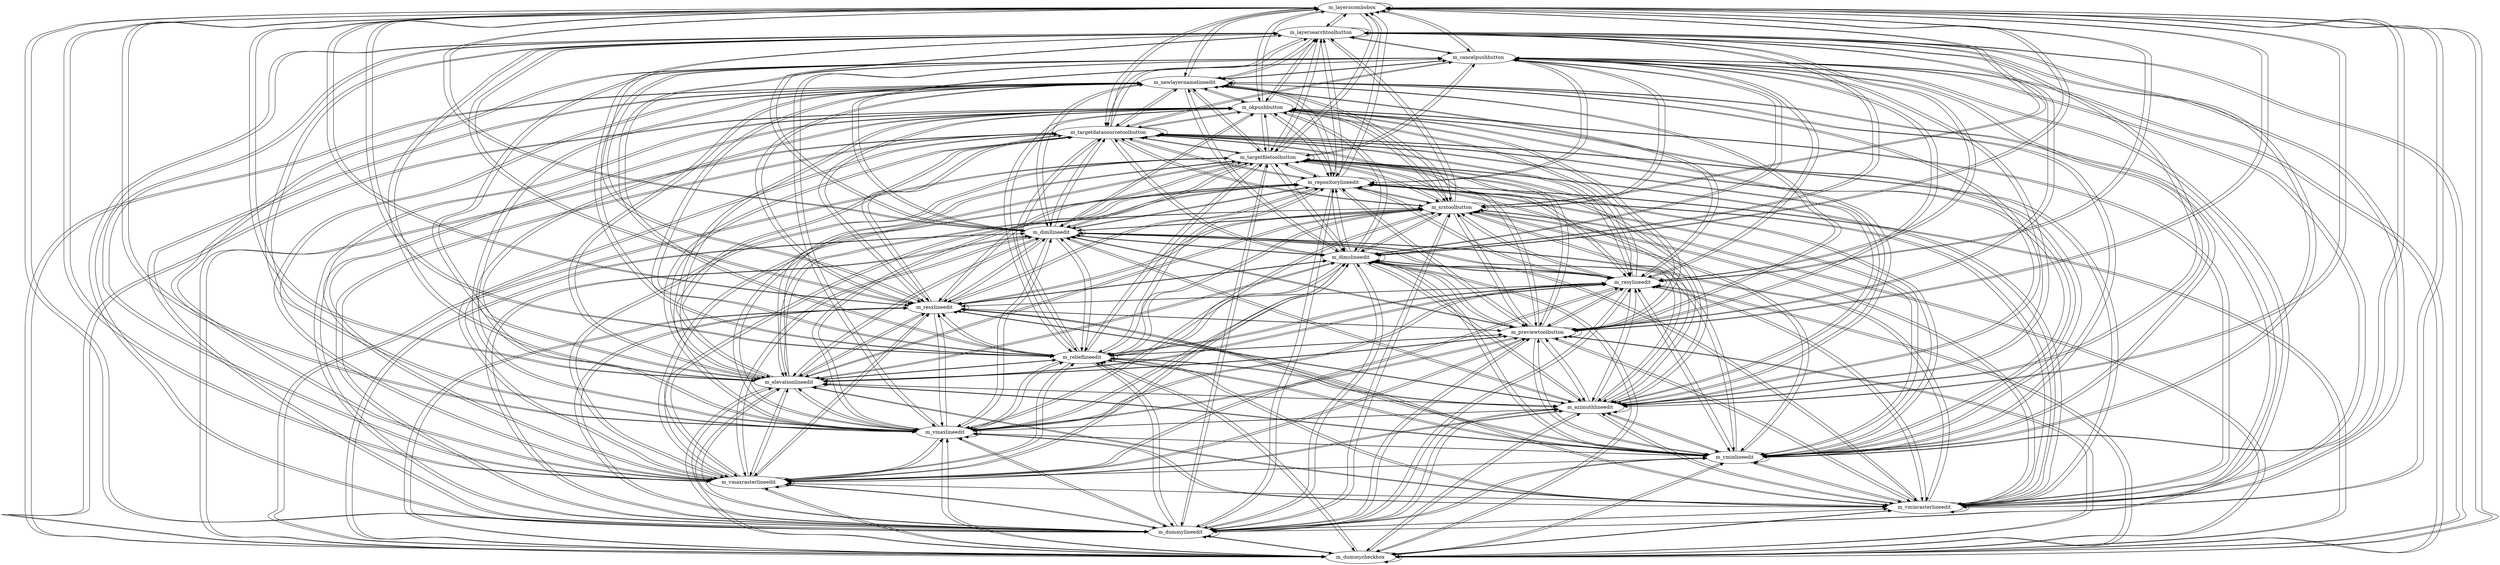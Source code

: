 strict digraph G {
  m_layerscombobox [ label="m_layerscombobox" ];
  m_layersearchtoolbutton [ label="m_layersearchtoolbutton" ];
  m_dummycheckbox [ label="m_dummycheckbox" ];
  m_dummylineedit [ label="m_dummylineedit" ];
  m_vminrasterlineedit [ label="m_vminrasterlineedit" ];
  m_vmaxrasterlineedit [ label="m_vmaxrasterlineedit" ];
  m_vminlineedit [ label="m_vminlineedit" ];
  m_vmaxlineedit [ label="m_vmaxlineedit" ];
  m_azimuthlineedit [ label="m_azimuthlineedit" ];
  m_elevationlineedit [ label="m_elevationlineedit" ];
  m_relieflineedit [ label="m_relieflineedit" ];
  m_previewtoolbutton [ label="m_previewtoolbutton" ];
  m_resxlineedit [ label="m_resxlineedit" ];
  m_resylineedit [ label="m_resylineedit" ];
  m_dimclineedit [ label="m_dimclineedit" ];
  m_dimllineedit [ label="m_dimllineedit" ];
  m_srstoolbutton [ label="m_srstoolbutton" ];
  m_repositorylineedit [ label="m_repositorylineedit" ];
  m_targetfiletoolbutton [ label="m_targetfiletoolbutton" ];
  m_targetdatasourcetoolbutton [ label="m_targetdatasourcetoolbutton" ];
  m_newlayernamelineedit [ label="m_newlayernamelineedit" ];
  m_okpushbutton [ label="m_okpushbutton" ];
  m_cancelpushbutton [ label="m_cancelpushbutton" ];
  m_layerscombobox -> m_layerscombobox;
  m_layerscombobox -> m_layersearchtoolbutton;
  m_layerscombobox -> m_dummycheckbox;
  m_layerscombobox -> m_dummylineedit;
  m_layerscombobox -> m_vminrasterlineedit;
  m_layerscombobox -> m_vmaxrasterlineedit;
  m_layerscombobox -> m_vminlineedit;
  m_layerscombobox -> m_vmaxlineedit;
  m_layerscombobox -> m_azimuthlineedit;
  m_layerscombobox -> m_elevationlineedit;
  m_layerscombobox -> m_relieflineedit;
  m_layerscombobox -> m_previewtoolbutton;
  m_layerscombobox -> m_resxlineedit;
  m_layerscombobox -> m_resylineedit;
  m_layerscombobox -> m_dimclineedit;
  m_layerscombobox -> m_dimllineedit;
  m_layerscombobox -> m_srstoolbutton;
  m_layerscombobox -> m_repositorylineedit;
  m_layerscombobox -> m_targetfiletoolbutton;
  m_layerscombobox -> m_targetdatasourcetoolbutton;
  m_layerscombobox -> m_newlayernamelineedit;
  m_layerscombobox -> m_okpushbutton;
  m_layerscombobox -> m_cancelpushbutton;
  m_layersearchtoolbutton -> m_layerscombobox;
  m_layersearchtoolbutton -> m_layersearchtoolbutton;
  m_layersearchtoolbutton -> m_dummycheckbox;
  m_layersearchtoolbutton -> m_dummylineedit;
  m_layersearchtoolbutton -> m_vminrasterlineedit;
  m_layersearchtoolbutton -> m_vmaxrasterlineedit;
  m_layersearchtoolbutton -> m_vminlineedit;
  m_layersearchtoolbutton -> m_vmaxlineedit;
  m_layersearchtoolbutton -> m_azimuthlineedit;
  m_layersearchtoolbutton -> m_elevationlineedit;
  m_layersearchtoolbutton -> m_relieflineedit;
  m_layersearchtoolbutton -> m_previewtoolbutton;
  m_layersearchtoolbutton -> m_resxlineedit;
  m_layersearchtoolbutton -> m_resylineedit;
  m_layersearchtoolbutton -> m_dimclineedit;
  m_layersearchtoolbutton -> m_dimllineedit;
  m_layersearchtoolbutton -> m_srstoolbutton;
  m_layersearchtoolbutton -> m_repositorylineedit;
  m_layersearchtoolbutton -> m_targetfiletoolbutton;
  m_layersearchtoolbutton -> m_targetdatasourcetoolbutton;
  m_layersearchtoolbutton -> m_newlayernamelineedit;
  m_layersearchtoolbutton -> m_okpushbutton;
  m_layersearchtoolbutton -> m_cancelpushbutton;
  m_dummycheckbox -> m_layerscombobox;
  m_dummycheckbox -> m_layersearchtoolbutton;
  m_dummycheckbox -> m_dummycheckbox;
  m_dummycheckbox -> m_dummylineedit;
  m_dummycheckbox -> m_vminrasterlineedit;
  m_dummycheckbox -> m_vmaxrasterlineedit;
  m_dummycheckbox -> m_vminlineedit;
  m_dummycheckbox -> m_vmaxlineedit;
  m_dummycheckbox -> m_azimuthlineedit;
  m_dummycheckbox -> m_elevationlineedit;
  m_dummycheckbox -> m_relieflineedit;
  m_dummycheckbox -> m_previewtoolbutton;
  m_dummycheckbox -> m_resxlineedit;
  m_dummycheckbox -> m_resylineedit;
  m_dummycheckbox -> m_dimclineedit;
  m_dummycheckbox -> m_dimllineedit;
  m_dummycheckbox -> m_srstoolbutton;
  m_dummycheckbox -> m_repositorylineedit;
  m_dummycheckbox -> m_targetfiletoolbutton;
  m_dummycheckbox -> m_targetdatasourcetoolbutton;
  m_dummycheckbox -> m_newlayernamelineedit;
  m_dummycheckbox -> m_okpushbutton;
  m_dummycheckbox -> m_cancelpushbutton;
  m_dummylineedit -> m_layerscombobox;
  m_dummylineedit -> m_layersearchtoolbutton;
  m_dummylineedit -> m_dummycheckbox;
  m_dummylineedit -> m_dummylineedit;
  m_dummylineedit -> m_vminrasterlineedit;
  m_dummylineedit -> m_vmaxrasterlineedit;
  m_dummylineedit -> m_vminlineedit;
  m_dummylineedit -> m_vmaxlineedit;
  m_dummylineedit -> m_azimuthlineedit;
  m_dummylineedit -> m_elevationlineedit;
  m_dummylineedit -> m_relieflineedit;
  m_dummylineedit -> m_previewtoolbutton;
  m_dummylineedit -> m_resxlineedit;
  m_dummylineedit -> m_resylineedit;
  m_dummylineedit -> m_dimclineedit;
  m_dummylineedit -> m_dimllineedit;
  m_dummylineedit -> m_srstoolbutton;
  m_dummylineedit -> m_repositorylineedit;
  m_dummylineedit -> m_targetfiletoolbutton;
  m_dummylineedit -> m_targetdatasourcetoolbutton;
  m_dummylineedit -> m_newlayernamelineedit;
  m_dummylineedit -> m_okpushbutton;
  m_dummylineedit -> m_cancelpushbutton;
  m_vminrasterlineedit -> m_layerscombobox;
  m_vminrasterlineedit -> m_layersearchtoolbutton;
  m_vminrasterlineedit -> m_dummycheckbox;
  m_vminrasterlineedit -> m_dummylineedit;
  m_vminrasterlineedit -> m_vminrasterlineedit;
  m_vminrasterlineedit -> m_vmaxrasterlineedit;
  m_vminrasterlineedit -> m_vminlineedit;
  m_vminrasterlineedit -> m_vmaxlineedit;
  m_vminrasterlineedit -> m_azimuthlineedit;
  m_vminrasterlineedit -> m_elevationlineedit;
  m_vminrasterlineedit -> m_relieflineedit;
  m_vminrasterlineedit -> m_previewtoolbutton;
  m_vminrasterlineedit -> m_resxlineedit;
  m_vminrasterlineedit -> m_resylineedit;
  m_vminrasterlineedit -> m_dimclineedit;
  m_vminrasterlineedit -> m_dimllineedit;
  m_vminrasterlineedit -> m_srstoolbutton;
  m_vminrasterlineedit -> m_repositorylineedit;
  m_vminrasterlineedit -> m_targetfiletoolbutton;
  m_vminrasterlineedit -> m_targetdatasourcetoolbutton;
  m_vminrasterlineedit -> m_newlayernamelineedit;
  m_vminrasterlineedit -> m_okpushbutton;
  m_vminrasterlineedit -> m_cancelpushbutton;
  m_vmaxrasterlineedit -> m_layerscombobox;
  m_vmaxrasterlineedit -> m_layersearchtoolbutton;
  m_vmaxrasterlineedit -> m_dummycheckbox;
  m_vmaxrasterlineedit -> m_dummylineedit;
  m_vmaxrasterlineedit -> m_vminrasterlineedit;
  m_vmaxrasterlineedit -> m_vmaxrasterlineedit;
  m_vmaxrasterlineedit -> m_vminlineedit;
  m_vmaxrasterlineedit -> m_vmaxlineedit;
  m_vmaxrasterlineedit -> m_azimuthlineedit;
  m_vmaxrasterlineedit -> m_elevationlineedit;
  m_vmaxrasterlineedit -> m_relieflineedit;
  m_vmaxrasterlineedit -> m_previewtoolbutton;
  m_vmaxrasterlineedit -> m_resxlineedit;
  m_vmaxrasterlineedit -> m_resylineedit;
  m_vmaxrasterlineedit -> m_dimclineedit;
  m_vmaxrasterlineedit -> m_dimllineedit;
  m_vmaxrasterlineedit -> m_srstoolbutton;
  m_vmaxrasterlineedit -> m_repositorylineedit;
  m_vmaxrasterlineedit -> m_targetfiletoolbutton;
  m_vmaxrasterlineedit -> m_targetdatasourcetoolbutton;
  m_vmaxrasterlineedit -> m_newlayernamelineedit;
  m_vmaxrasterlineedit -> m_okpushbutton;
  m_vmaxrasterlineedit -> m_cancelpushbutton;
  m_vminlineedit -> m_layerscombobox;
  m_vminlineedit -> m_layersearchtoolbutton;
  m_vminlineedit -> m_dummycheckbox;
  m_vminlineedit -> m_dummylineedit;
  m_vminlineedit -> m_vminrasterlineedit;
  m_vminlineedit -> m_vmaxrasterlineedit;
  m_vminlineedit -> m_vminlineedit;
  m_vminlineedit -> m_vmaxlineedit;
  m_vminlineedit -> m_azimuthlineedit;
  m_vminlineedit -> m_elevationlineedit;
  m_vminlineedit -> m_relieflineedit;
  m_vminlineedit -> m_previewtoolbutton;
  m_vminlineedit -> m_resxlineedit;
  m_vminlineedit -> m_resylineedit;
  m_vminlineedit -> m_dimclineedit;
  m_vminlineedit -> m_dimllineedit;
  m_vminlineedit -> m_srstoolbutton;
  m_vminlineedit -> m_repositorylineedit;
  m_vminlineedit -> m_targetfiletoolbutton;
  m_vminlineedit -> m_targetdatasourcetoolbutton;
  m_vminlineedit -> m_newlayernamelineedit;
  m_vminlineedit -> m_okpushbutton;
  m_vminlineedit -> m_cancelpushbutton;
  m_vmaxlineedit -> m_layerscombobox;
  m_vmaxlineedit -> m_layersearchtoolbutton;
  m_vmaxlineedit -> m_dummycheckbox;
  m_vmaxlineedit -> m_dummylineedit;
  m_vmaxlineedit -> m_vminrasterlineedit;
  m_vmaxlineedit -> m_vmaxrasterlineedit;
  m_vmaxlineedit -> m_vminlineedit;
  m_vmaxlineedit -> m_vmaxlineedit;
  m_vmaxlineedit -> m_azimuthlineedit;
  m_vmaxlineedit -> m_elevationlineedit;
  m_vmaxlineedit -> m_relieflineedit;
  m_vmaxlineedit -> m_previewtoolbutton;
  m_vmaxlineedit -> m_resxlineedit;
  m_vmaxlineedit -> m_resylineedit;
  m_vmaxlineedit -> m_dimclineedit;
  m_vmaxlineedit -> m_dimllineedit;
  m_vmaxlineedit -> m_srstoolbutton;
  m_vmaxlineedit -> m_repositorylineedit;
  m_vmaxlineedit -> m_targetfiletoolbutton;
  m_vmaxlineedit -> m_targetdatasourcetoolbutton;
  m_vmaxlineedit -> m_newlayernamelineedit;
  m_vmaxlineedit -> m_okpushbutton;
  m_vmaxlineedit -> m_cancelpushbutton;
  m_azimuthlineedit -> m_layerscombobox;
  m_azimuthlineedit -> m_layersearchtoolbutton;
  m_azimuthlineedit -> m_dummycheckbox;
  m_azimuthlineedit -> m_dummylineedit;
  m_azimuthlineedit -> m_vminrasterlineedit;
  m_azimuthlineedit -> m_vmaxrasterlineedit;
  m_azimuthlineedit -> m_vminlineedit;
  m_azimuthlineedit -> m_vmaxlineedit;
  m_azimuthlineedit -> m_azimuthlineedit;
  m_azimuthlineedit -> m_elevationlineedit;
  m_azimuthlineedit -> m_relieflineedit;
  m_azimuthlineedit -> m_previewtoolbutton;
  m_azimuthlineedit -> m_resxlineedit;
  m_azimuthlineedit -> m_resylineedit;
  m_azimuthlineedit -> m_dimclineedit;
  m_azimuthlineedit -> m_dimllineedit;
  m_azimuthlineedit -> m_srstoolbutton;
  m_azimuthlineedit -> m_repositorylineedit;
  m_azimuthlineedit -> m_targetfiletoolbutton;
  m_azimuthlineedit -> m_targetdatasourcetoolbutton;
  m_azimuthlineedit -> m_newlayernamelineedit;
  m_azimuthlineedit -> m_okpushbutton;
  m_azimuthlineedit -> m_cancelpushbutton;
  m_elevationlineedit -> m_layerscombobox;
  m_elevationlineedit -> m_layersearchtoolbutton;
  m_elevationlineedit -> m_dummycheckbox;
  m_elevationlineedit -> m_dummylineedit;
  m_elevationlineedit -> m_vminrasterlineedit;
  m_elevationlineedit -> m_vmaxrasterlineedit;
  m_elevationlineedit -> m_vminlineedit;
  m_elevationlineedit -> m_vmaxlineedit;
  m_elevationlineedit -> m_azimuthlineedit;
  m_elevationlineedit -> m_elevationlineedit;
  m_elevationlineedit -> m_relieflineedit;
  m_elevationlineedit -> m_previewtoolbutton;
  m_elevationlineedit -> m_resxlineedit;
  m_elevationlineedit -> m_resylineedit;
  m_elevationlineedit -> m_dimclineedit;
  m_elevationlineedit -> m_dimllineedit;
  m_elevationlineedit -> m_srstoolbutton;
  m_elevationlineedit -> m_repositorylineedit;
  m_elevationlineedit -> m_targetfiletoolbutton;
  m_elevationlineedit -> m_targetdatasourcetoolbutton;
  m_elevationlineedit -> m_newlayernamelineedit;
  m_elevationlineedit -> m_okpushbutton;
  m_elevationlineedit -> m_cancelpushbutton;
  m_relieflineedit -> m_layerscombobox;
  m_relieflineedit -> m_layersearchtoolbutton;
  m_relieflineedit -> m_dummycheckbox;
  m_relieflineedit -> m_dummylineedit;
  m_relieflineedit -> m_vminrasterlineedit;
  m_relieflineedit -> m_vmaxrasterlineedit;
  m_relieflineedit -> m_vminlineedit;
  m_relieflineedit -> m_vmaxlineedit;
  m_relieflineedit -> m_azimuthlineedit;
  m_relieflineedit -> m_elevationlineedit;
  m_relieflineedit -> m_relieflineedit;
  m_relieflineedit -> m_previewtoolbutton;
  m_relieflineedit -> m_resxlineedit;
  m_relieflineedit -> m_resylineedit;
  m_relieflineedit -> m_dimclineedit;
  m_relieflineedit -> m_dimllineedit;
  m_relieflineedit -> m_srstoolbutton;
  m_relieflineedit -> m_repositorylineedit;
  m_relieflineedit -> m_targetfiletoolbutton;
  m_relieflineedit -> m_targetdatasourcetoolbutton;
  m_relieflineedit -> m_newlayernamelineedit;
  m_relieflineedit -> m_okpushbutton;
  m_relieflineedit -> m_cancelpushbutton;
  m_previewtoolbutton -> m_layerscombobox;
  m_previewtoolbutton -> m_layersearchtoolbutton;
  m_previewtoolbutton -> m_dummycheckbox;
  m_previewtoolbutton -> m_dummylineedit;
  m_previewtoolbutton -> m_vminrasterlineedit;
  m_previewtoolbutton -> m_vmaxrasterlineedit;
  m_previewtoolbutton -> m_vminlineedit;
  m_previewtoolbutton -> m_vmaxlineedit;
  m_previewtoolbutton -> m_azimuthlineedit;
  m_previewtoolbutton -> m_elevationlineedit;
  m_previewtoolbutton -> m_relieflineedit;
  m_previewtoolbutton -> m_previewtoolbutton;
  m_previewtoolbutton -> m_resxlineedit;
  m_previewtoolbutton -> m_resylineedit;
  m_previewtoolbutton -> m_dimclineedit;
  m_previewtoolbutton -> m_dimllineedit;
  m_previewtoolbutton -> m_srstoolbutton;
  m_previewtoolbutton -> m_repositorylineedit;
  m_previewtoolbutton -> m_targetfiletoolbutton;
  m_previewtoolbutton -> m_targetdatasourcetoolbutton;
  m_previewtoolbutton -> m_newlayernamelineedit;
  m_previewtoolbutton -> m_okpushbutton;
  m_previewtoolbutton -> m_cancelpushbutton;
  m_resxlineedit -> m_layerscombobox;
  m_resxlineedit -> m_layersearchtoolbutton;
  m_resxlineedit -> m_dummycheckbox;
  m_resxlineedit -> m_dummylineedit;
  m_resxlineedit -> m_vminrasterlineedit;
  m_resxlineedit -> m_vmaxrasterlineedit;
  m_resxlineedit -> m_vminlineedit;
  m_resxlineedit -> m_vmaxlineedit;
  m_resxlineedit -> m_azimuthlineedit;
  m_resxlineedit -> m_elevationlineedit;
  m_resxlineedit -> m_relieflineedit;
  m_resxlineedit -> m_previewtoolbutton;
  m_resxlineedit -> m_resxlineedit;
  m_resxlineedit -> m_resylineedit;
  m_resxlineedit -> m_dimclineedit;
  m_resxlineedit -> m_dimllineedit;
  m_resxlineedit -> m_srstoolbutton;
  m_resxlineedit -> m_repositorylineedit;
  m_resxlineedit -> m_targetfiletoolbutton;
  m_resxlineedit -> m_targetdatasourcetoolbutton;
  m_resxlineedit -> m_newlayernamelineedit;
  m_resxlineedit -> m_okpushbutton;
  m_resxlineedit -> m_cancelpushbutton;
  m_resylineedit -> m_layerscombobox;
  m_resylineedit -> m_layersearchtoolbutton;
  m_resylineedit -> m_dummycheckbox;
  m_resylineedit -> m_dummylineedit;
  m_resylineedit -> m_vminrasterlineedit;
  m_resylineedit -> m_vmaxrasterlineedit;
  m_resylineedit -> m_vminlineedit;
  m_resylineedit -> m_vmaxlineedit;
  m_resylineedit -> m_azimuthlineedit;
  m_resylineedit -> m_elevationlineedit;
  m_resylineedit -> m_relieflineedit;
  m_resylineedit -> m_previewtoolbutton;
  m_resylineedit -> m_resxlineedit;
  m_resylineedit -> m_resylineedit;
  m_resylineedit -> m_dimclineedit;
  m_resylineedit -> m_dimllineedit;
  m_resylineedit -> m_srstoolbutton;
  m_resylineedit -> m_repositorylineedit;
  m_resylineedit -> m_targetfiletoolbutton;
  m_resylineedit -> m_targetdatasourcetoolbutton;
  m_resylineedit -> m_newlayernamelineedit;
  m_resylineedit -> m_okpushbutton;
  m_resylineedit -> m_cancelpushbutton;
  m_dimclineedit -> m_layerscombobox;
  m_dimclineedit -> m_layersearchtoolbutton;
  m_dimclineedit -> m_dummycheckbox;
  m_dimclineedit -> m_dummylineedit;
  m_dimclineedit -> m_vminrasterlineedit;
  m_dimclineedit -> m_vmaxrasterlineedit;
  m_dimclineedit -> m_vminlineedit;
  m_dimclineedit -> m_vmaxlineedit;
  m_dimclineedit -> m_azimuthlineedit;
  m_dimclineedit -> m_elevationlineedit;
  m_dimclineedit -> m_relieflineedit;
  m_dimclineedit -> m_previewtoolbutton;
  m_dimclineedit -> m_resxlineedit;
  m_dimclineedit -> m_resylineedit;
  m_dimclineedit -> m_dimclineedit;
  m_dimclineedit -> m_dimllineedit;
  m_dimclineedit -> m_srstoolbutton;
  m_dimclineedit -> m_repositorylineedit;
  m_dimclineedit -> m_targetfiletoolbutton;
  m_dimclineedit -> m_targetdatasourcetoolbutton;
  m_dimclineedit -> m_newlayernamelineedit;
  m_dimclineedit -> m_okpushbutton;
  m_dimclineedit -> m_cancelpushbutton;
  m_dimllineedit -> m_layerscombobox;
  m_dimllineedit -> m_layersearchtoolbutton;
  m_dimllineedit -> m_dummycheckbox;
  m_dimllineedit -> m_dummylineedit;
  m_dimllineedit -> m_vminrasterlineedit;
  m_dimllineedit -> m_vmaxrasterlineedit;
  m_dimllineedit -> m_vminlineedit;
  m_dimllineedit -> m_vmaxlineedit;
  m_dimllineedit -> m_azimuthlineedit;
  m_dimllineedit -> m_elevationlineedit;
  m_dimllineedit -> m_relieflineedit;
  m_dimllineedit -> m_previewtoolbutton;
  m_dimllineedit -> m_resxlineedit;
  m_dimllineedit -> m_resylineedit;
  m_dimllineedit -> m_dimclineedit;
  m_dimllineedit -> m_dimllineedit;
  m_dimllineedit -> m_srstoolbutton;
  m_dimllineedit -> m_repositorylineedit;
  m_dimllineedit -> m_targetfiletoolbutton;
  m_dimllineedit -> m_targetdatasourcetoolbutton;
  m_dimllineedit -> m_newlayernamelineedit;
  m_dimllineedit -> m_okpushbutton;
  m_dimllineedit -> m_cancelpushbutton;
  m_srstoolbutton -> m_layerscombobox;
  m_srstoolbutton -> m_layersearchtoolbutton;
  m_srstoolbutton -> m_dummycheckbox;
  m_srstoolbutton -> m_dummylineedit;
  m_srstoolbutton -> m_vminrasterlineedit;
  m_srstoolbutton -> m_vmaxrasterlineedit;
  m_srstoolbutton -> m_vminlineedit;
  m_srstoolbutton -> m_vmaxlineedit;
  m_srstoolbutton -> m_azimuthlineedit;
  m_srstoolbutton -> m_elevationlineedit;
  m_srstoolbutton -> m_relieflineedit;
  m_srstoolbutton -> m_previewtoolbutton;
  m_srstoolbutton -> m_resxlineedit;
  m_srstoolbutton -> m_resylineedit;
  m_srstoolbutton -> m_dimclineedit;
  m_srstoolbutton -> m_dimllineedit;
  m_srstoolbutton -> m_srstoolbutton;
  m_srstoolbutton -> m_repositorylineedit;
  m_srstoolbutton -> m_targetfiletoolbutton;
  m_srstoolbutton -> m_targetdatasourcetoolbutton;
  m_srstoolbutton -> m_newlayernamelineedit;
  m_srstoolbutton -> m_okpushbutton;
  m_srstoolbutton -> m_cancelpushbutton;
  m_repositorylineedit -> m_layerscombobox;
  m_repositorylineedit -> m_layersearchtoolbutton;
  m_repositorylineedit -> m_dummycheckbox;
  m_repositorylineedit -> m_dummylineedit;
  m_repositorylineedit -> m_vminrasterlineedit;
  m_repositorylineedit -> m_vmaxrasterlineedit;
  m_repositorylineedit -> m_vminlineedit;
  m_repositorylineedit -> m_vmaxlineedit;
  m_repositorylineedit -> m_azimuthlineedit;
  m_repositorylineedit -> m_elevationlineedit;
  m_repositorylineedit -> m_relieflineedit;
  m_repositorylineedit -> m_previewtoolbutton;
  m_repositorylineedit -> m_resxlineedit;
  m_repositorylineedit -> m_resylineedit;
  m_repositorylineedit -> m_dimclineedit;
  m_repositorylineedit -> m_dimllineedit;
  m_repositorylineedit -> m_srstoolbutton;
  m_repositorylineedit -> m_repositorylineedit;
  m_repositorylineedit -> m_targetfiletoolbutton;
  m_repositorylineedit -> m_targetdatasourcetoolbutton;
  m_repositorylineedit -> m_newlayernamelineedit;
  m_repositorylineedit -> m_okpushbutton;
  m_repositorylineedit -> m_cancelpushbutton;
  m_targetfiletoolbutton -> m_layerscombobox;
  m_targetfiletoolbutton -> m_layersearchtoolbutton;
  m_targetfiletoolbutton -> m_dummycheckbox;
  m_targetfiletoolbutton -> m_dummylineedit;
  m_targetfiletoolbutton -> m_vminrasterlineedit;
  m_targetfiletoolbutton -> m_vmaxrasterlineedit;
  m_targetfiletoolbutton -> m_vminlineedit;
  m_targetfiletoolbutton -> m_vmaxlineedit;
  m_targetfiletoolbutton -> m_azimuthlineedit;
  m_targetfiletoolbutton -> m_elevationlineedit;
  m_targetfiletoolbutton -> m_relieflineedit;
  m_targetfiletoolbutton -> m_previewtoolbutton;
  m_targetfiletoolbutton -> m_resxlineedit;
  m_targetfiletoolbutton -> m_resylineedit;
  m_targetfiletoolbutton -> m_dimclineedit;
  m_targetfiletoolbutton -> m_dimllineedit;
  m_targetfiletoolbutton -> m_srstoolbutton;
  m_targetfiletoolbutton -> m_repositorylineedit;
  m_targetfiletoolbutton -> m_targetfiletoolbutton;
  m_targetfiletoolbutton -> m_targetdatasourcetoolbutton;
  m_targetfiletoolbutton -> m_newlayernamelineedit;
  m_targetfiletoolbutton -> m_okpushbutton;
  m_targetfiletoolbutton -> m_cancelpushbutton;
  m_targetdatasourcetoolbutton -> m_layerscombobox;
  m_targetdatasourcetoolbutton -> m_layersearchtoolbutton;
  m_targetdatasourcetoolbutton -> m_dummycheckbox;
  m_targetdatasourcetoolbutton -> m_dummylineedit;
  m_targetdatasourcetoolbutton -> m_vminrasterlineedit;
  m_targetdatasourcetoolbutton -> m_vmaxrasterlineedit;
  m_targetdatasourcetoolbutton -> m_vminlineedit;
  m_targetdatasourcetoolbutton -> m_vmaxlineedit;
  m_targetdatasourcetoolbutton -> m_azimuthlineedit;
  m_targetdatasourcetoolbutton -> m_elevationlineedit;
  m_targetdatasourcetoolbutton -> m_relieflineedit;
  m_targetdatasourcetoolbutton -> m_previewtoolbutton;
  m_targetdatasourcetoolbutton -> m_resxlineedit;
  m_targetdatasourcetoolbutton -> m_resylineedit;
  m_targetdatasourcetoolbutton -> m_dimclineedit;
  m_targetdatasourcetoolbutton -> m_dimllineedit;
  m_targetdatasourcetoolbutton -> m_srstoolbutton;
  m_targetdatasourcetoolbutton -> m_repositorylineedit;
  m_targetdatasourcetoolbutton -> m_targetfiletoolbutton;
  m_targetdatasourcetoolbutton -> m_targetdatasourcetoolbutton;
  m_targetdatasourcetoolbutton -> m_newlayernamelineedit;
  m_targetdatasourcetoolbutton -> m_okpushbutton;
  m_targetdatasourcetoolbutton -> m_cancelpushbutton;
  m_newlayernamelineedit -> m_layerscombobox;
  m_newlayernamelineedit -> m_layersearchtoolbutton;
  m_newlayernamelineedit -> m_dummycheckbox;
  m_newlayernamelineedit -> m_dummylineedit;
  m_newlayernamelineedit -> m_vminrasterlineedit;
  m_newlayernamelineedit -> m_vmaxrasterlineedit;
  m_newlayernamelineedit -> m_vminlineedit;
  m_newlayernamelineedit -> m_vmaxlineedit;
  m_newlayernamelineedit -> m_azimuthlineedit;
  m_newlayernamelineedit -> m_elevationlineedit;
  m_newlayernamelineedit -> m_relieflineedit;
  m_newlayernamelineedit -> m_previewtoolbutton;
  m_newlayernamelineedit -> m_resxlineedit;
  m_newlayernamelineedit -> m_resylineedit;
  m_newlayernamelineedit -> m_dimclineedit;
  m_newlayernamelineedit -> m_dimllineedit;
  m_newlayernamelineedit -> m_srstoolbutton;
  m_newlayernamelineedit -> m_repositorylineedit;
  m_newlayernamelineedit -> m_targetfiletoolbutton;
  m_newlayernamelineedit -> m_targetdatasourcetoolbutton;
  m_newlayernamelineedit -> m_newlayernamelineedit;
  m_newlayernamelineedit -> m_okpushbutton;
  m_newlayernamelineedit -> m_cancelpushbutton;
  m_okpushbutton -> m_layerscombobox;
  m_okpushbutton -> m_layersearchtoolbutton;
  m_okpushbutton -> m_dummycheckbox;
  m_okpushbutton -> m_dummylineedit;
  m_okpushbutton -> m_vminrasterlineedit;
  m_okpushbutton -> m_vmaxrasterlineedit;
  m_okpushbutton -> m_vminlineedit;
  m_okpushbutton -> m_vmaxlineedit;
  m_okpushbutton -> m_azimuthlineedit;
  m_okpushbutton -> m_elevationlineedit;
  m_okpushbutton -> m_relieflineedit;
  m_okpushbutton -> m_previewtoolbutton;
  m_okpushbutton -> m_resxlineedit;
  m_okpushbutton -> m_resylineedit;
  m_okpushbutton -> m_dimclineedit;
  m_okpushbutton -> m_dimllineedit;
  m_okpushbutton -> m_srstoolbutton;
  m_okpushbutton -> m_repositorylineedit;
  m_okpushbutton -> m_targetfiletoolbutton;
  m_okpushbutton -> m_targetdatasourcetoolbutton;
  m_okpushbutton -> m_newlayernamelineedit;
  m_cancelpushbutton -> m_layerscombobox;
  m_cancelpushbutton -> m_layersearchtoolbutton;
  m_cancelpushbutton -> m_dummycheckbox;
  m_cancelpushbutton -> m_dummylineedit;
  m_cancelpushbutton -> m_vminrasterlineedit;
  m_cancelpushbutton -> m_vmaxrasterlineedit;
  m_cancelpushbutton -> m_vminlineedit;
  m_cancelpushbutton -> m_vmaxlineedit;
  m_cancelpushbutton -> m_azimuthlineedit;
  m_cancelpushbutton -> m_elevationlineedit;
  m_cancelpushbutton -> m_relieflineedit;
  m_cancelpushbutton -> m_previewtoolbutton;
  m_cancelpushbutton -> m_resxlineedit;
  m_cancelpushbutton -> m_resylineedit;
  m_cancelpushbutton -> m_dimclineedit;
  m_cancelpushbutton -> m_dimllineedit;
  m_cancelpushbutton -> m_srstoolbutton;
  m_cancelpushbutton -> m_repositorylineedit;
  m_cancelpushbutton -> m_targetfiletoolbutton;
  m_cancelpushbutton -> m_targetdatasourcetoolbutton;
  m_cancelpushbutton -> m_newlayernamelineedit;
}
